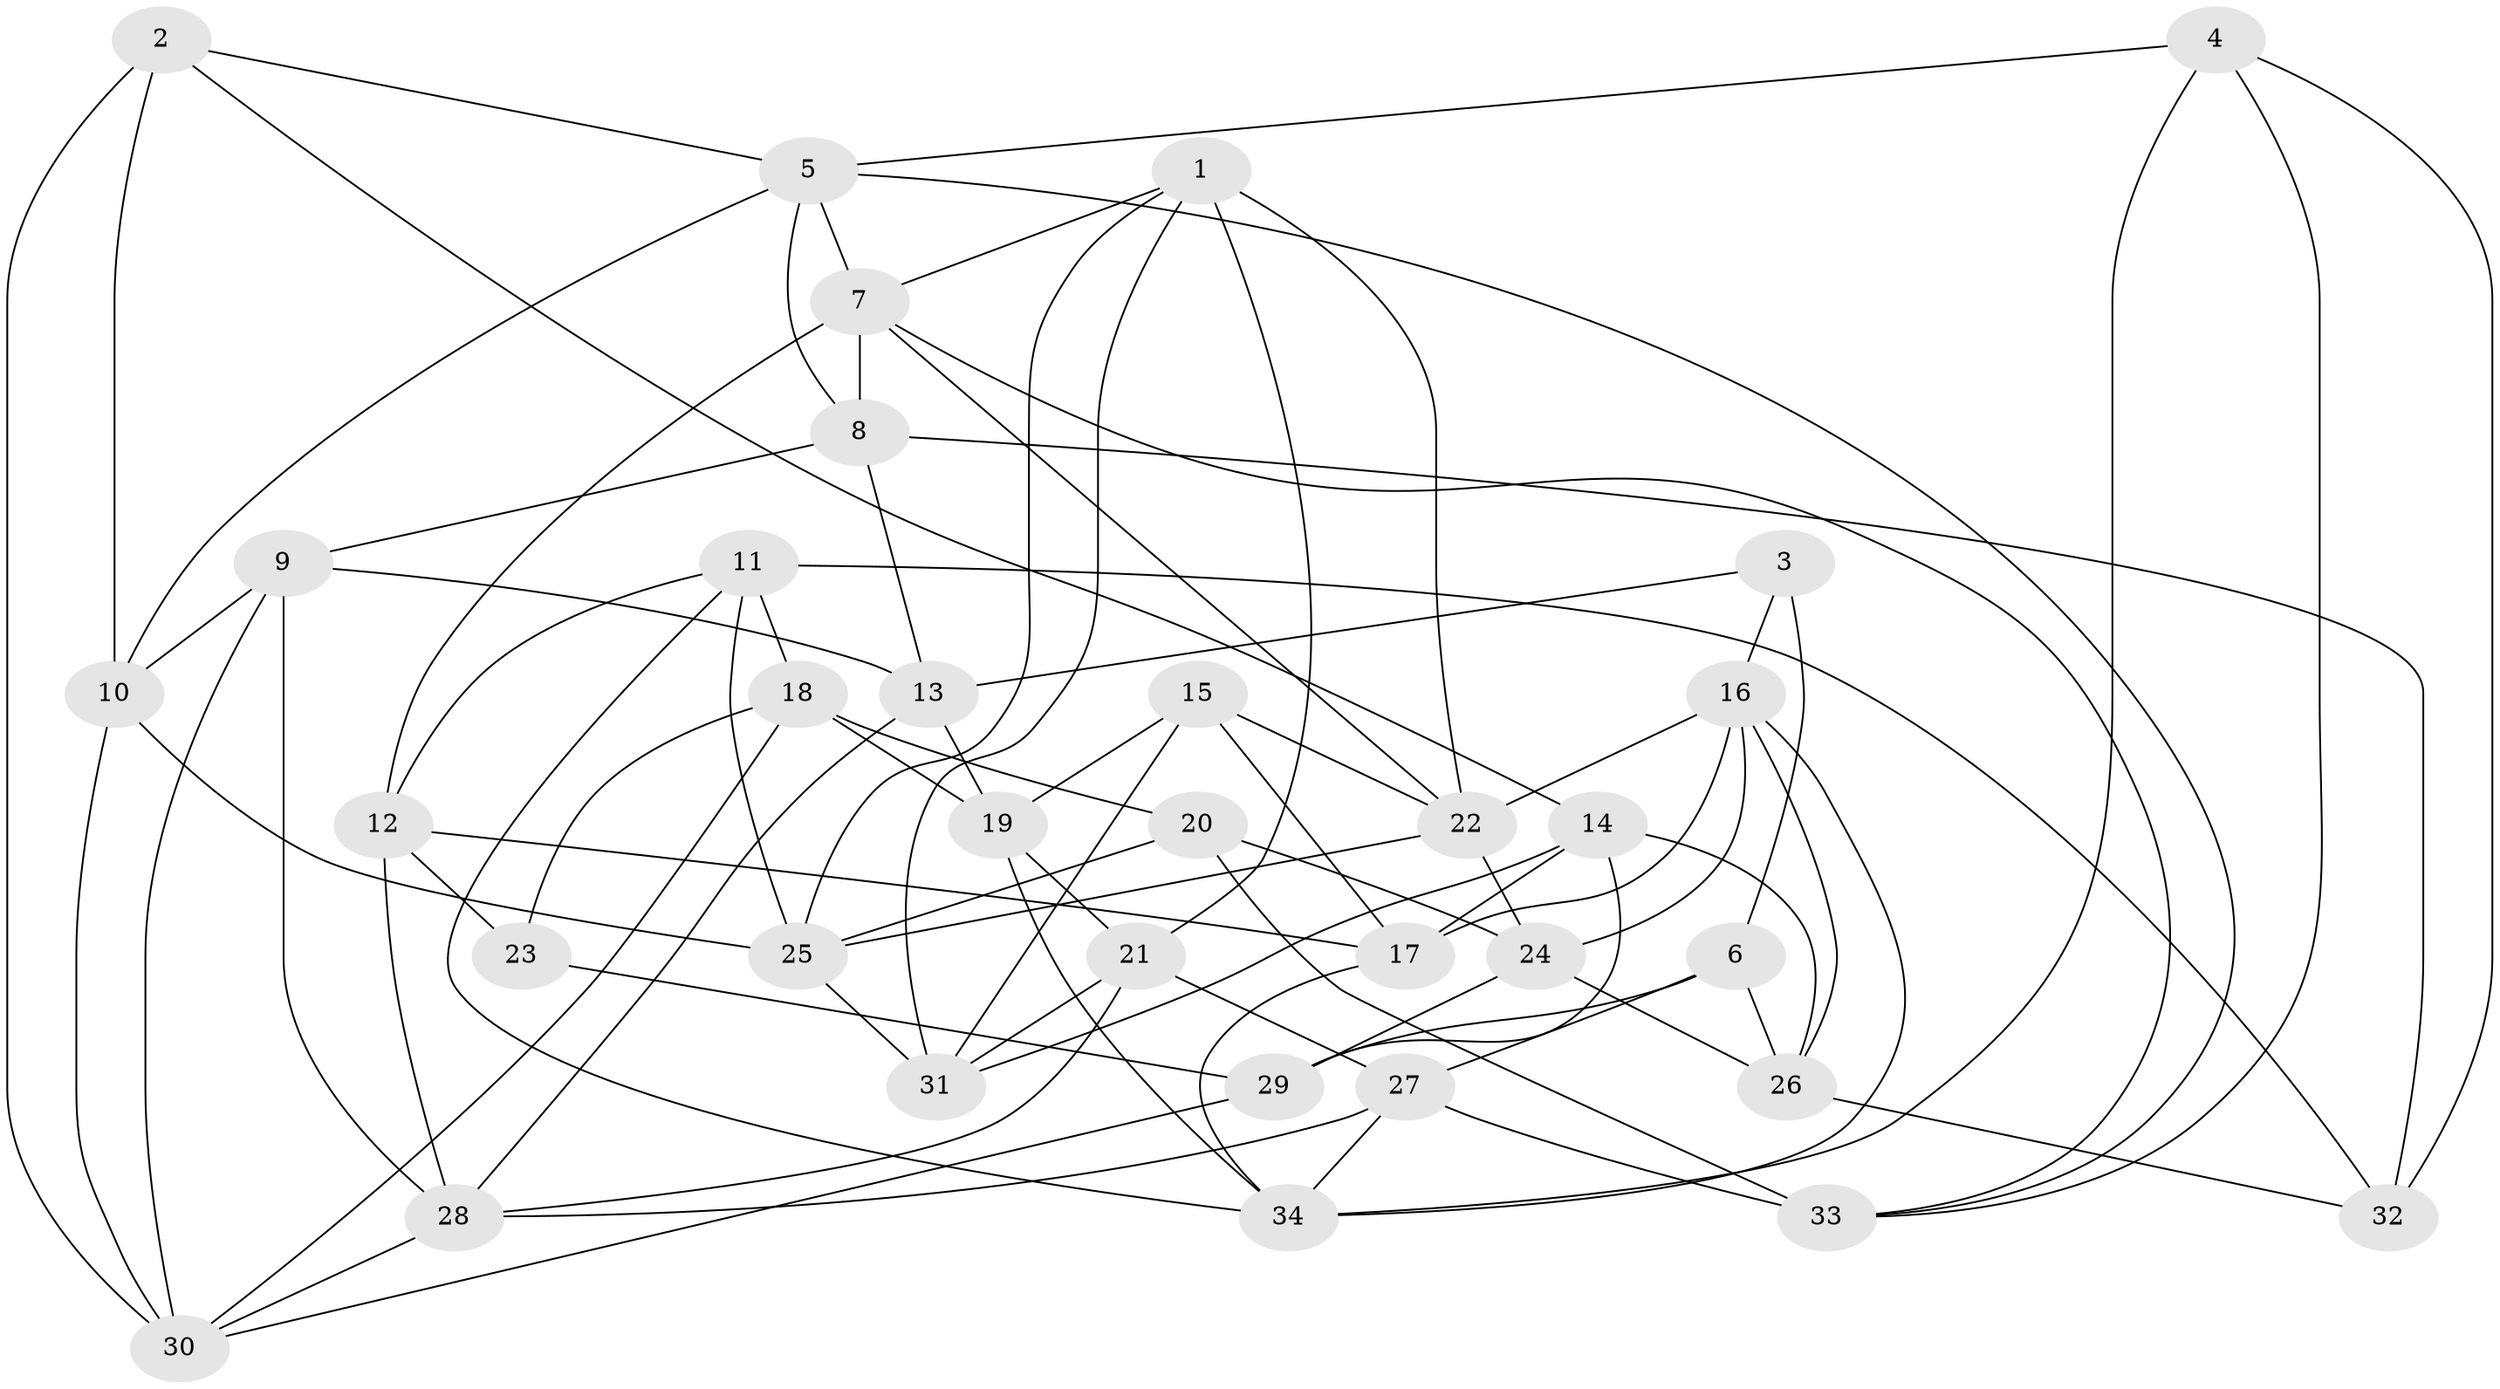 // original degree distribution, {4: 1.0}
// Generated by graph-tools (version 1.1) at 2025/03/03/09/25 03:03:04]
// undirected, 34 vertices, 84 edges
graph export_dot {
graph [start="1"]
  node [color=gray90,style=filled];
  1;
  2;
  3;
  4;
  5;
  6;
  7;
  8;
  9;
  10;
  11;
  12;
  13;
  14;
  15;
  16;
  17;
  18;
  19;
  20;
  21;
  22;
  23;
  24;
  25;
  26;
  27;
  28;
  29;
  30;
  31;
  32;
  33;
  34;
  1 -- 7 [weight=1.0];
  1 -- 21 [weight=2.0];
  1 -- 22 [weight=1.0];
  1 -- 25 [weight=1.0];
  1 -- 31 [weight=1.0];
  2 -- 5 [weight=1.0];
  2 -- 10 [weight=1.0];
  2 -- 14 [weight=1.0];
  2 -- 30 [weight=1.0];
  3 -- 6 [weight=2.0];
  3 -- 13 [weight=1.0];
  3 -- 16 [weight=1.0];
  4 -- 5 [weight=1.0];
  4 -- 32 [weight=1.0];
  4 -- 33 [weight=1.0];
  4 -- 34 [weight=1.0];
  5 -- 7 [weight=1.0];
  5 -- 8 [weight=1.0];
  5 -- 10 [weight=1.0];
  5 -- 33 [weight=1.0];
  6 -- 26 [weight=2.0];
  6 -- 27 [weight=1.0];
  6 -- 29 [weight=1.0];
  7 -- 8 [weight=1.0];
  7 -- 12 [weight=1.0];
  7 -- 22 [weight=1.0];
  7 -- 33 [weight=1.0];
  8 -- 9 [weight=1.0];
  8 -- 13 [weight=1.0];
  8 -- 32 [weight=2.0];
  9 -- 10 [weight=2.0];
  9 -- 13 [weight=1.0];
  9 -- 28 [weight=1.0];
  9 -- 30 [weight=1.0];
  10 -- 25 [weight=1.0];
  10 -- 30 [weight=1.0];
  11 -- 12 [weight=1.0];
  11 -- 18 [weight=1.0];
  11 -- 25 [weight=1.0];
  11 -- 32 [weight=2.0];
  11 -- 34 [weight=1.0];
  12 -- 17 [weight=2.0];
  12 -- 23 [weight=1.0];
  12 -- 28 [weight=1.0];
  13 -- 19 [weight=2.0];
  13 -- 28 [weight=1.0];
  14 -- 17 [weight=1.0];
  14 -- 26 [weight=1.0];
  14 -- 29 [weight=1.0];
  14 -- 31 [weight=2.0];
  15 -- 17 [weight=1.0];
  15 -- 19 [weight=1.0];
  15 -- 22 [weight=1.0];
  15 -- 31 [weight=1.0];
  16 -- 17 [weight=1.0];
  16 -- 22 [weight=1.0];
  16 -- 24 [weight=1.0];
  16 -- 26 [weight=1.0];
  16 -- 34 [weight=1.0];
  17 -- 34 [weight=1.0];
  18 -- 19 [weight=1.0];
  18 -- 20 [weight=2.0];
  18 -- 23 [weight=1.0];
  18 -- 30 [weight=1.0];
  19 -- 21 [weight=1.0];
  19 -- 34 [weight=1.0];
  20 -- 24 [weight=2.0];
  20 -- 25 [weight=1.0];
  20 -- 33 [weight=1.0];
  21 -- 27 [weight=1.0];
  21 -- 28 [weight=1.0];
  21 -- 31 [weight=1.0];
  22 -- 24 [weight=1.0];
  22 -- 25 [weight=1.0];
  23 -- 29 [weight=2.0];
  24 -- 26 [weight=1.0];
  24 -- 29 [weight=1.0];
  25 -- 31 [weight=1.0];
  26 -- 32 [weight=1.0];
  27 -- 28 [weight=1.0];
  27 -- 33 [weight=2.0];
  27 -- 34 [weight=1.0];
  28 -- 30 [weight=1.0];
  29 -- 30 [weight=1.0];
}
